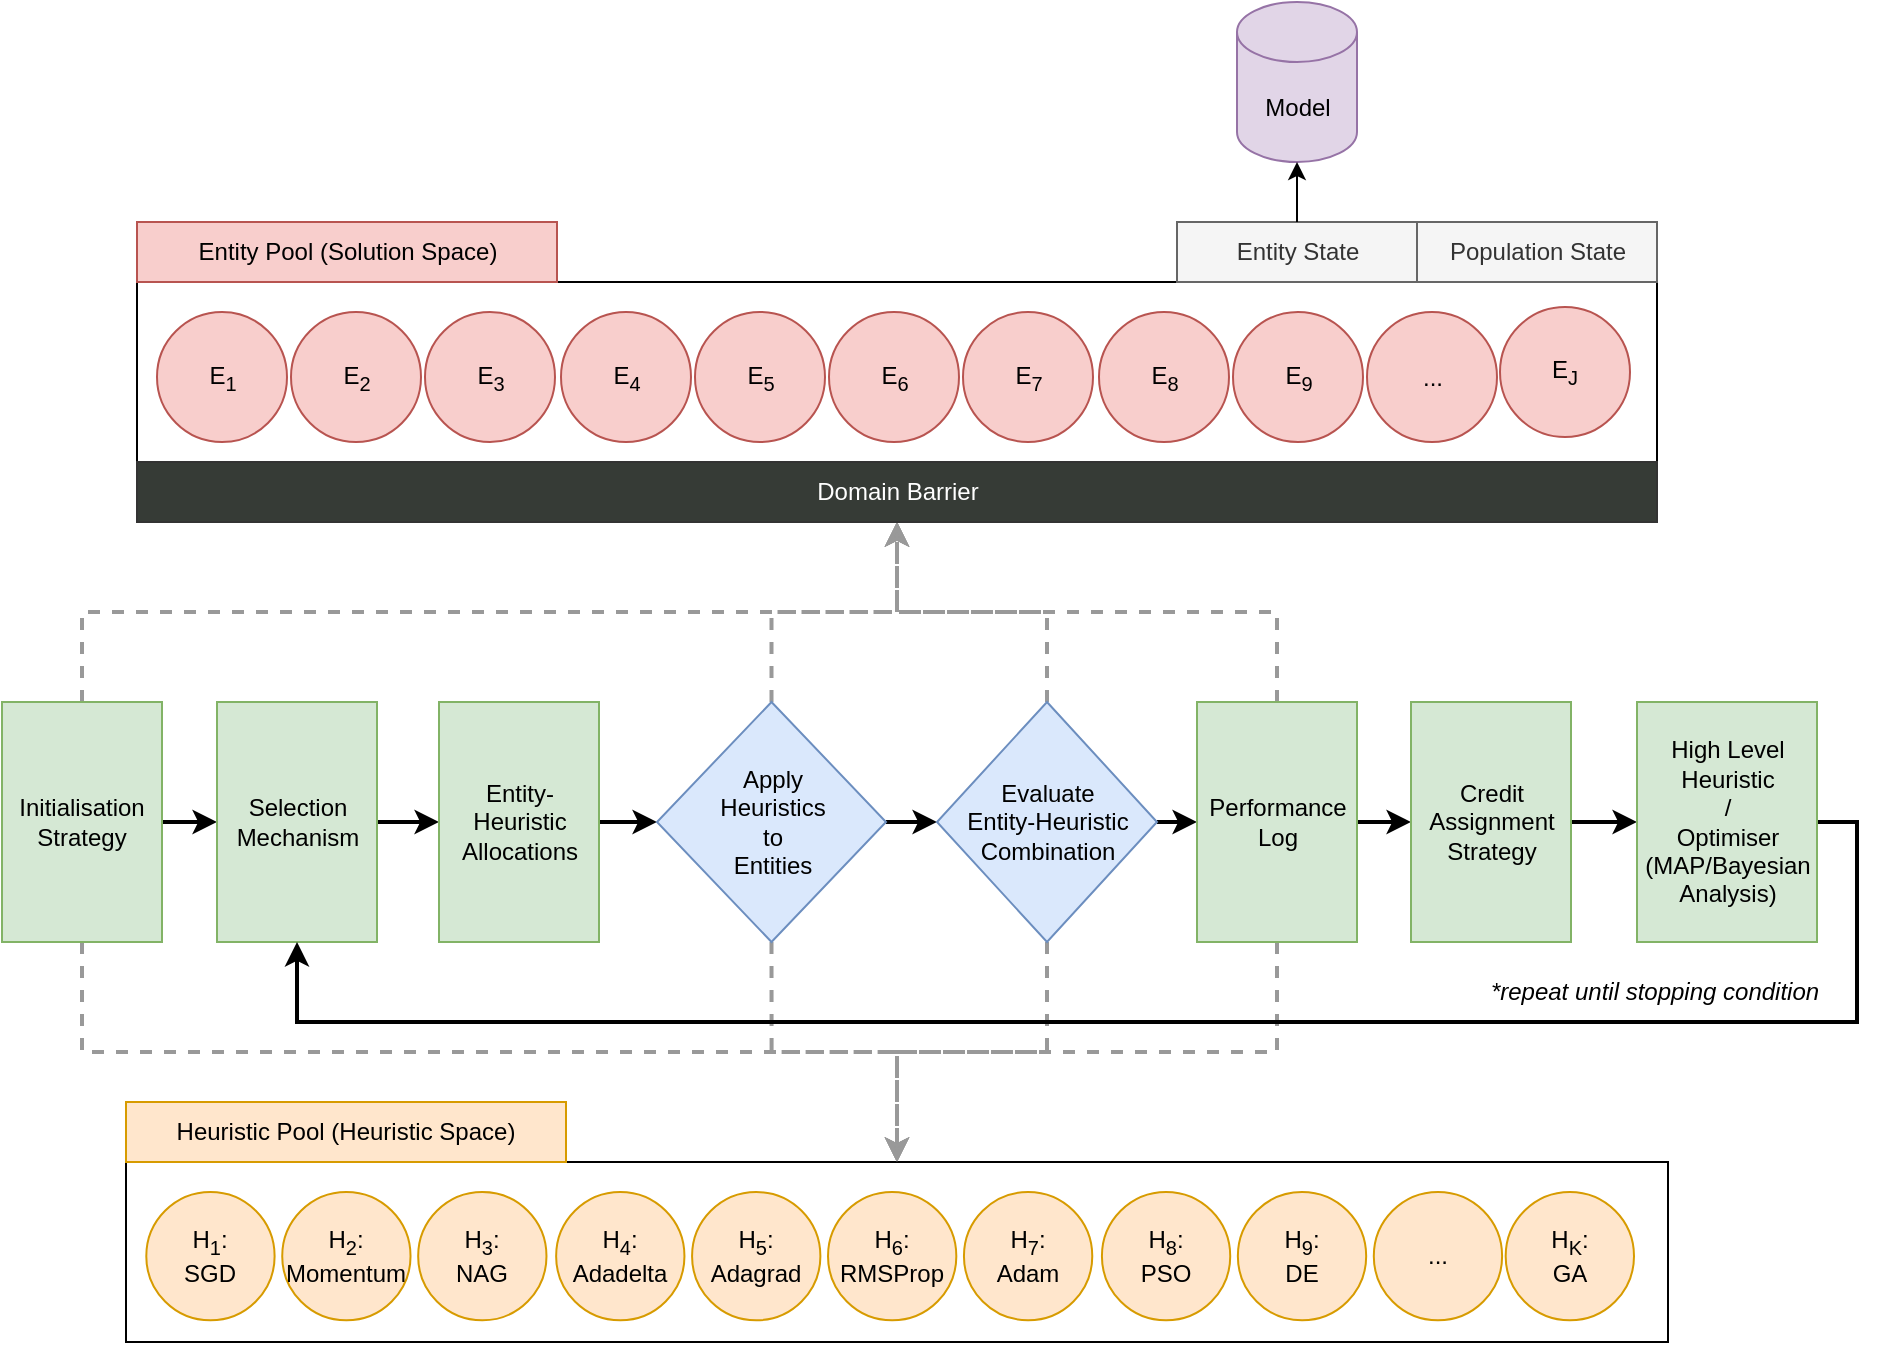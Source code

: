 <mxfile version="16.0.2" type="device"><diagram id="PXAP53fBq57BsiQlXz8S" name="Page-1"><mxGraphModel dx="1106" dy="3335" grid="1" gridSize="10" guides="1" tooltips="1" connect="1" arrows="1" fold="1" page="1" pageScale="1" pageWidth="827" pageHeight="1169" math="0" shadow="0"><root><mxCell id="0"/><mxCell id="1" parent="0"/><mxCell id="_pVpF8dIEmrL4xhL9jku-74" style="edgeStyle=orthogonalEdgeStyle;rounded=0;orthogonalLoop=1;jettySize=auto;html=1;entryX=0.5;entryY=1;entryDx=0;entryDy=0;dashed=1;strokeWidth=2;strokeColor=#999999;" parent="1" source="_pVpF8dIEmrL4xhL9jku-64" target="_pVpF8dIEmrL4xhL9jku-102" edge="1"><mxGeometry relative="1" as="geometry"/></mxCell><mxCell id="_pVpF8dIEmrL4xhL9jku-78" style="edgeStyle=orthogonalEdgeStyle;rounded=0;orthogonalLoop=1;jettySize=auto;html=1;entryX=0;entryY=0.5;entryDx=0;entryDy=0;strokeWidth=2;" parent="1" source="_pVpF8dIEmrL4xhL9jku-64" target="_pVpF8dIEmrL4xhL9jku-65" edge="1"><mxGeometry relative="1" as="geometry"/></mxCell><mxCell id="_pVpF8dIEmrL4xhL9jku-96" style="edgeStyle=orthogonalEdgeStyle;rounded=0;orthogonalLoop=1;jettySize=auto;html=1;entryX=0.5;entryY=0;entryDx=0;entryDy=0;dashed=1;strokeWidth=2;strokeColor=#999999;" parent="1" source="_pVpF8dIEmrL4xhL9jku-64" target="_pVpF8dIEmrL4xhL9jku-12" edge="1"><mxGeometry relative="1" as="geometry"/></mxCell><mxCell id="_pVpF8dIEmrL4xhL9jku-64" value="Initialisation Strategy" style="text;html=1;strokeColor=#82b366;fillColor=#d5e8d4;align=center;verticalAlign=middle;whiteSpace=wrap;rounded=0;" parent="1" vertex="1"><mxGeometry x="20" y="-1960" width="80" height="120" as="geometry"/></mxCell><mxCell id="_pVpF8dIEmrL4xhL9jku-79" style="edgeStyle=orthogonalEdgeStyle;rounded=0;orthogonalLoop=1;jettySize=auto;html=1;entryX=0;entryY=0.5;entryDx=0;entryDy=0;strokeWidth=2;" parent="1" source="_pVpF8dIEmrL4xhL9jku-65" target="_pVpF8dIEmrL4xhL9jku-66" edge="1"><mxGeometry relative="1" as="geometry"/></mxCell><mxCell id="_pVpF8dIEmrL4xhL9jku-65" value="Selection Mechanism" style="text;html=1;strokeColor=#82b366;fillColor=#d5e8d4;align=center;verticalAlign=middle;whiteSpace=wrap;rounded=0;" parent="1" vertex="1"><mxGeometry x="127.5" y="-1960" width="80" height="120" as="geometry"/></mxCell><mxCell id="_pVpF8dIEmrL4xhL9jku-80" style="edgeStyle=orthogonalEdgeStyle;rounded=0;orthogonalLoop=1;jettySize=auto;html=1;entryX=0;entryY=0.5;entryDx=0;entryDy=0;strokeWidth=2;" parent="1" source="_pVpF8dIEmrL4xhL9jku-66" target="_pVpF8dIEmrL4xhL9jku-70" edge="1"><mxGeometry relative="1" as="geometry"/></mxCell><mxCell id="_pVpF8dIEmrL4xhL9jku-66" value="Entity-Heuristic Allocations" style="text;html=1;strokeColor=#82b366;fillColor=#d5e8d4;align=center;verticalAlign=middle;whiteSpace=wrap;rounded=0;" parent="1" vertex="1"><mxGeometry x="238.5" y="-1960" width="80" height="120" as="geometry"/></mxCell><mxCell id="_pVpF8dIEmrL4xhL9jku-82" style="edgeStyle=orthogonalEdgeStyle;rounded=0;orthogonalLoop=1;jettySize=auto;html=1;entryX=0.5;entryY=1;entryDx=0;entryDy=0;dashed=1;strokeWidth=2;strokeColor=#999999;" parent="1" source="_pVpF8dIEmrL4xhL9jku-70" target="_pVpF8dIEmrL4xhL9jku-102" edge="1"><mxGeometry relative="1" as="geometry"><mxPoint x="397.5" y="-2010" as="targetPoint"/></mxGeometry></mxCell><mxCell id="_pVpF8dIEmrL4xhL9jku-88" style="edgeStyle=orthogonalEdgeStyle;rounded=0;orthogonalLoop=1;jettySize=auto;html=1;exitX=1;exitY=0.5;exitDx=0;exitDy=0;entryX=0;entryY=0.5;entryDx=0;entryDy=0;strokeWidth=2;" parent="1" source="_pVpF8dIEmrL4xhL9jku-70" target="_pVpF8dIEmrL4xhL9jku-71" edge="1"><mxGeometry relative="1" as="geometry"/></mxCell><mxCell id="_pVpF8dIEmrL4xhL9jku-97" style="edgeStyle=orthogonalEdgeStyle;rounded=0;orthogonalLoop=1;jettySize=auto;html=1;exitX=0.5;exitY=1;exitDx=0;exitDy=0;entryX=0.5;entryY=0;entryDx=0;entryDy=0;dashed=1;strokeWidth=2;strokeColor=#999999;" parent="1" source="_pVpF8dIEmrL4xhL9jku-70" target="_pVpF8dIEmrL4xhL9jku-12" edge="1"><mxGeometry relative="1" as="geometry"/></mxCell><mxCell id="_pVpF8dIEmrL4xhL9jku-70" value="Apply&lt;br&gt;Heuristics&lt;br&gt;to&lt;br&gt;Entities" style="rhombus;whiteSpace=wrap;html=1;strokeColor=#6c8ebf;fillColor=#dae8fc;" parent="1" vertex="1"><mxGeometry x="347.5" y="-1960" width="114.5" height="120" as="geometry"/></mxCell><mxCell id="_pVpF8dIEmrL4xhL9jku-99" style="edgeStyle=orthogonalEdgeStyle;rounded=0;orthogonalLoop=1;jettySize=auto;html=1;exitX=0.5;exitY=1;exitDx=0;exitDy=0;entryX=0.5;entryY=0;entryDx=0;entryDy=0;dashed=1;strokeWidth=2;strokeColor=#999999;" parent="1" source="_pVpF8dIEmrL4xhL9jku-71" target="_pVpF8dIEmrL4xhL9jku-12" edge="1"><mxGeometry relative="1" as="geometry"/></mxCell><mxCell id="_pVpF8dIEmrL4xhL9jku-104" style="edgeStyle=orthogonalEdgeStyle;rounded=0;orthogonalLoop=1;jettySize=auto;html=1;exitX=1;exitY=0.5;exitDx=0;exitDy=0;entryX=0;entryY=0.5;entryDx=0;entryDy=0;strokeWidth=2;" parent="1" source="_pVpF8dIEmrL4xhL9jku-71" target="_pVpF8dIEmrL4xhL9jku-75" edge="1"><mxGeometry relative="1" as="geometry"/></mxCell><mxCell id="oLgJdUeR3MQtoSDauqwR-8" style="edgeStyle=orthogonalEdgeStyle;rounded=0;orthogonalLoop=1;jettySize=auto;html=1;exitX=0.5;exitY=0;exitDx=0;exitDy=0;entryX=0.5;entryY=1;entryDx=0;entryDy=0;fontColor=#FFFFFF;dashed=1;strokeWidth=2;strokeColor=#999999;" edge="1" parent="1" source="_pVpF8dIEmrL4xhL9jku-71" target="_pVpF8dIEmrL4xhL9jku-102"><mxGeometry relative="1" as="geometry"/></mxCell><mxCell id="_pVpF8dIEmrL4xhL9jku-71" value="Evaluate&lt;br&gt;Entity-Heuristic&lt;br&gt;Combination" style="rhombus;whiteSpace=wrap;html=1;strokeColor=#6c8ebf;fillColor=#dae8fc;" parent="1" vertex="1"><mxGeometry x="487.5" y="-1960" width="110" height="120" as="geometry"/></mxCell><mxCell id="_pVpF8dIEmrL4xhL9jku-72" value="" style="group" parent="1" vertex="1" connectable="0"><mxGeometry x="82" y="-1760" width="771" height="120" as="geometry"/></mxCell><mxCell id="_pVpF8dIEmrL4xhL9jku-12" value="" style="rounded=0;whiteSpace=wrap;html=1;" parent="_pVpF8dIEmrL4xhL9jku-72" vertex="1"><mxGeometry y="30" width="771.0" height="90" as="geometry"/></mxCell><mxCell id="_pVpF8dIEmrL4xhL9jku-15" value="H&lt;sub&gt;1&lt;/sub&gt;:&lt;br&gt;SGD" style="ellipse;whiteSpace=wrap;html=1;aspect=fixed;fillColor=#ffe6cc;strokeColor=#d79b00;" parent="_pVpF8dIEmrL4xhL9jku-72" vertex="1"><mxGeometry x="10.145" y="45" width="64.157" height="64.157" as="geometry"/></mxCell><mxCell id="_pVpF8dIEmrL4xhL9jku-16" value="H&lt;sub&gt;2&lt;/sub&gt;:&lt;br&gt;Momentum" style="ellipse;whiteSpace=wrap;html=1;aspect=fixed;fillColor=#ffe6cc;strokeColor=#d79b00;" parent="_pVpF8dIEmrL4xhL9jku-72" vertex="1"><mxGeometry x="78.114" y="45" width="64.157" height="64.157" as="geometry"/></mxCell><mxCell id="_pVpF8dIEmrL4xhL9jku-17" value="H&lt;sub&gt;3&lt;/sub&gt;:&lt;br&gt;NAG" style="ellipse;whiteSpace=wrap;html=1;aspect=fixed;fillColor=#ffe6cc;strokeColor=#d79b00;" parent="_pVpF8dIEmrL4xhL9jku-72" vertex="1"><mxGeometry x="146.084" y="45" width="64.157" height="64.157" as="geometry"/></mxCell><mxCell id="_pVpF8dIEmrL4xhL9jku-18" value="H&lt;sub&gt;4&lt;/sub&gt;: Adadelta" style="ellipse;whiteSpace=wrap;html=1;aspect=fixed;fillColor=#ffe6cc;strokeColor=#d79b00;" parent="_pVpF8dIEmrL4xhL9jku-72" vertex="1"><mxGeometry x="215.068" y="45" width="64.157" height="64.157" as="geometry"/></mxCell><mxCell id="_pVpF8dIEmrL4xhL9jku-19" value="H&lt;sub&gt;5&lt;/sub&gt;:&lt;br&gt;Adagrad" style="ellipse;whiteSpace=wrap;html=1;aspect=fixed;fillColor=#ffe6cc;strokeColor=#d79b00;" parent="_pVpF8dIEmrL4xhL9jku-72" vertex="1"><mxGeometry x="283.038" y="45" width="64.157" height="64.157" as="geometry"/></mxCell><mxCell id="_pVpF8dIEmrL4xhL9jku-20" value="H&lt;sub&gt;6&lt;/sub&gt;:&lt;br&gt;RMSProp" style="ellipse;whiteSpace=wrap;html=1;aspect=fixed;fillColor=#ffe6cc;strokeColor=#d79b00;" parent="_pVpF8dIEmrL4xhL9jku-72" vertex="1"><mxGeometry x="351.008" y="45" width="64.157" height="64.157" as="geometry"/></mxCell><mxCell id="_pVpF8dIEmrL4xhL9jku-21" value="H&lt;sub&gt;7&lt;/sub&gt;:&lt;br&gt;Adam" style="ellipse;whiteSpace=wrap;html=1;aspect=fixed;fillColor=#ffe6cc;strokeColor=#d79b00;" parent="_pVpF8dIEmrL4xhL9jku-72" vertex="1"><mxGeometry x="418.978" y="45" width="64.157" height="64.157" as="geometry"/></mxCell><mxCell id="_pVpF8dIEmrL4xhL9jku-22" value="H&lt;sub&gt;8&lt;/sub&gt;:&lt;br&gt;PSO" style="ellipse;whiteSpace=wrap;html=1;aspect=fixed;fillColor=#ffe6cc;strokeColor=#d79b00;" parent="_pVpF8dIEmrL4xhL9jku-72" vertex="1"><mxGeometry x="487.962" y="45" width="64.157" height="64.157" as="geometry"/></mxCell><mxCell id="_pVpF8dIEmrL4xhL9jku-23" value="H&lt;sub&gt;9&lt;/sub&gt;:&lt;br&gt;DE" style="ellipse;whiteSpace=wrap;html=1;aspect=fixed;fillColor=#ffe6cc;strokeColor=#d79b00;" parent="_pVpF8dIEmrL4xhL9jku-72" vertex="1"><mxGeometry x="555.932" y="45" width="64.157" height="64.157" as="geometry"/></mxCell><mxCell id="_pVpF8dIEmrL4xhL9jku-25" value="..." style="ellipse;whiteSpace=wrap;html=1;aspect=fixed;fillColor=#ffe6cc;strokeColor=#d79b00;" parent="_pVpF8dIEmrL4xhL9jku-72" vertex="1"><mxGeometry x="623.901" y="45" width="64.157" height="64.157" as="geometry"/></mxCell><mxCell id="_pVpF8dIEmrL4xhL9jku-26" value="Heuristic Pool (Heuristic Space)" style="text;html=1;strokeColor=#d79b00;fillColor=#ffe6cc;align=center;verticalAlign=middle;whiteSpace=wrap;rounded=0;" parent="_pVpF8dIEmrL4xhL9jku-72" vertex="1"><mxGeometry width="220" height="30" as="geometry"/></mxCell><mxCell id="_pVpF8dIEmrL4xhL9jku-28" value="H&lt;sub&gt;K&lt;/sub&gt;:&lt;br&gt;GA" style="ellipse;whiteSpace=wrap;html=1;aspect=fixed;fillColor=#ffe6cc;strokeColor=#d79b00;" parent="_pVpF8dIEmrL4xhL9jku-72" vertex="1"><mxGeometry x="689.842" y="45" width="64.157" height="64.157" as="geometry"/></mxCell><mxCell id="_pVpF8dIEmrL4xhL9jku-101" style="edgeStyle=orthogonalEdgeStyle;rounded=0;orthogonalLoop=1;jettySize=auto;html=1;exitX=1;exitY=0.5;exitDx=0;exitDy=0;entryX=0;entryY=0.5;entryDx=0;entryDy=0;strokeWidth=2;" parent="1" source="_pVpF8dIEmrL4xhL9jku-75" target="_pVpF8dIEmrL4xhL9jku-76" edge="1"><mxGeometry relative="1" as="geometry"/></mxCell><mxCell id="_pVpF8dIEmrL4xhL9jku-107" style="edgeStyle=orthogonalEdgeStyle;rounded=0;orthogonalLoop=1;jettySize=auto;html=1;exitX=0.5;exitY=0;exitDx=0;exitDy=0;entryX=0.5;entryY=1;entryDx=0;entryDy=0;dashed=1;strokeWidth=2;strokeColor=#999999;" parent="1" source="_pVpF8dIEmrL4xhL9jku-75" target="_pVpF8dIEmrL4xhL9jku-102" edge="1"><mxGeometry relative="1" as="geometry"/></mxCell><mxCell id="_pVpF8dIEmrL4xhL9jku-108" style="edgeStyle=orthogonalEdgeStyle;rounded=0;orthogonalLoop=1;jettySize=auto;html=1;exitX=0.5;exitY=1;exitDx=0;exitDy=0;entryX=0.5;entryY=0;entryDx=0;entryDy=0;dashed=1;strokeWidth=2;strokeColor=#999999;" parent="1" source="_pVpF8dIEmrL4xhL9jku-75" target="_pVpF8dIEmrL4xhL9jku-12" edge="1"><mxGeometry relative="1" as="geometry"/></mxCell><mxCell id="_pVpF8dIEmrL4xhL9jku-75" value="Performance Log" style="text;html=1;strokeColor=#82b366;fillColor=#d5e8d4;align=center;verticalAlign=middle;whiteSpace=wrap;rounded=0;" parent="1" vertex="1"><mxGeometry x="617.5" y="-1960" width="80" height="120" as="geometry"/></mxCell><mxCell id="_pVpF8dIEmrL4xhL9jku-110" style="edgeStyle=orthogonalEdgeStyle;rounded=0;orthogonalLoop=1;jettySize=auto;html=1;exitX=1;exitY=0.5;exitDx=0;exitDy=0;entryX=0;entryY=0.5;entryDx=0;entryDy=0;strokeWidth=2;" parent="1" source="_pVpF8dIEmrL4xhL9jku-76" target="_pVpF8dIEmrL4xhL9jku-105" edge="1"><mxGeometry relative="1" as="geometry"/></mxCell><mxCell id="_pVpF8dIEmrL4xhL9jku-76" value="Credit Assignment Strategy" style="text;html=1;strokeColor=#82b366;fillColor=#d5e8d4;align=center;verticalAlign=middle;whiteSpace=wrap;rounded=0;" parent="1" vertex="1"><mxGeometry x="724.5" y="-1960" width="80" height="120" as="geometry"/></mxCell><mxCell id="_pVpF8dIEmrL4xhL9jku-111" style="edgeStyle=orthogonalEdgeStyle;rounded=0;orthogonalLoop=1;jettySize=auto;html=1;exitX=1;exitY=0.5;exitDx=0;exitDy=0;entryX=0.5;entryY=1;entryDx=0;entryDy=0;strokeWidth=2;" parent="1" source="_pVpF8dIEmrL4xhL9jku-105" target="_pVpF8dIEmrL4xhL9jku-65" edge="1"><mxGeometry relative="1" as="geometry"><Array as="points"><mxPoint x="947.5" y="-1900"/><mxPoint x="947.5" y="-1800"/><mxPoint x="167.5" y="-1800"/></Array></mxGeometry></mxCell><mxCell id="_pVpF8dIEmrL4xhL9jku-105" value="High Level Heuristic&lt;br&gt;/&lt;br&gt;Optimiser (MAP/Bayesian Analysis)" style="text;html=1;strokeColor=#82b366;fillColor=#d5e8d4;align=center;verticalAlign=middle;whiteSpace=wrap;rounded=0;" parent="1" vertex="1"><mxGeometry x="837.5" y="-1960" width="90" height="120" as="geometry"/></mxCell><mxCell id="_pVpF8dIEmrL4xhL9jku-106" value="" style="group" parent="1" vertex="1" connectable="0"><mxGeometry x="87.5" y="-2240" width="760" height="180" as="geometry"/></mxCell><mxCell id="_pVpF8dIEmrL4xhL9jku-34" value="" style="rounded=0;whiteSpace=wrap;html=1;" parent="_pVpF8dIEmrL4xhL9jku-106" vertex="1"><mxGeometry y="70" width="760" height="90" as="geometry"/></mxCell><mxCell id="_pVpF8dIEmrL4xhL9jku-35" value="E&lt;sub&gt;1&lt;/sub&gt;" style="ellipse;whiteSpace=wrap;html=1;aspect=fixed;fillColor=#f8cecc;strokeColor=#b85450;" parent="_pVpF8dIEmrL4xhL9jku-106" vertex="1"><mxGeometry x="10" y="85" width="65" height="65" as="geometry"/></mxCell><mxCell id="_pVpF8dIEmrL4xhL9jku-36" value="E&lt;sub&gt;2&lt;/sub&gt;" style="ellipse;whiteSpace=wrap;html=1;aspect=fixed;fillColor=#f8cecc;strokeColor=#b85450;" parent="_pVpF8dIEmrL4xhL9jku-106" vertex="1"><mxGeometry x="77" y="85" width="65" height="65" as="geometry"/></mxCell><mxCell id="_pVpF8dIEmrL4xhL9jku-37" value="E&lt;sub&gt;3&lt;/sub&gt;" style="ellipse;whiteSpace=wrap;html=1;aspect=fixed;fillColor=#f8cecc;strokeColor=#b85450;" parent="_pVpF8dIEmrL4xhL9jku-106" vertex="1"><mxGeometry x="144" y="85" width="65" height="65" as="geometry"/></mxCell><mxCell id="_pVpF8dIEmrL4xhL9jku-38" value="E&lt;sub&gt;4&lt;/sub&gt;" style="ellipse;whiteSpace=wrap;html=1;aspect=fixed;fillColor=#f8cecc;strokeColor=#b85450;" parent="_pVpF8dIEmrL4xhL9jku-106" vertex="1"><mxGeometry x="212" y="85" width="65" height="65" as="geometry"/></mxCell><mxCell id="_pVpF8dIEmrL4xhL9jku-39" value="E&lt;sub&gt;5&lt;/sub&gt;" style="ellipse;whiteSpace=wrap;html=1;aspect=fixed;fillColor=#f8cecc;strokeColor=#b85450;" parent="_pVpF8dIEmrL4xhL9jku-106" vertex="1"><mxGeometry x="279" y="85" width="65" height="65" as="geometry"/></mxCell><mxCell id="_pVpF8dIEmrL4xhL9jku-40" value="E&lt;sub&gt;6&lt;/sub&gt;" style="ellipse;whiteSpace=wrap;html=1;aspect=fixed;fillColor=#f8cecc;strokeColor=#b85450;" parent="_pVpF8dIEmrL4xhL9jku-106" vertex="1"><mxGeometry x="346" y="85" width="65" height="65" as="geometry"/></mxCell><mxCell id="_pVpF8dIEmrL4xhL9jku-41" value="E&lt;sub&gt;7&lt;/sub&gt;" style="ellipse;whiteSpace=wrap;html=1;aspect=fixed;fillColor=#f8cecc;strokeColor=#b85450;" parent="_pVpF8dIEmrL4xhL9jku-106" vertex="1"><mxGeometry x="413" y="85" width="65" height="65" as="geometry"/></mxCell><mxCell id="_pVpF8dIEmrL4xhL9jku-42" value="E&lt;sub&gt;8&lt;/sub&gt;" style="ellipse;whiteSpace=wrap;html=1;aspect=fixed;fillColor=#f8cecc;strokeColor=#b85450;" parent="_pVpF8dIEmrL4xhL9jku-106" vertex="1"><mxGeometry x="481" y="85" width="65" height="65" as="geometry"/></mxCell><mxCell id="_pVpF8dIEmrL4xhL9jku-43" value="E&lt;sub&gt;9&lt;/sub&gt;" style="ellipse;whiteSpace=wrap;html=1;aspect=fixed;fillColor=#f8cecc;strokeColor=#b85450;" parent="_pVpF8dIEmrL4xhL9jku-106" vertex="1"><mxGeometry x="548" y="85" width="65" height="65" as="geometry"/></mxCell><mxCell id="_pVpF8dIEmrL4xhL9jku-44" value="..." style="ellipse;whiteSpace=wrap;html=1;aspect=fixed;fillColor=#f8cecc;strokeColor=#b85450;" parent="_pVpF8dIEmrL4xhL9jku-106" vertex="1"><mxGeometry x="615" y="85" width="65" height="65" as="geometry"/></mxCell><mxCell id="_pVpF8dIEmrL4xhL9jku-45" value="Entity Pool (Solution Space)" style="text;html=1;strokeColor=#b85450;fillColor=#f8cecc;align=center;verticalAlign=middle;whiteSpace=wrap;rounded=0;" parent="_pVpF8dIEmrL4xhL9jku-106" vertex="1"><mxGeometry y="40" width="210" height="30" as="geometry"/></mxCell><mxCell id="_pVpF8dIEmrL4xhL9jku-46" value="E&lt;sub&gt;J&lt;/sub&gt;" style="ellipse;whiteSpace=wrap;html=1;aspect=fixed;fillColor=#f8cecc;strokeColor=#b85450;" parent="_pVpF8dIEmrL4xhL9jku-106" vertex="1"><mxGeometry x="681.5" y="82.5" width="65" height="65" as="geometry"/></mxCell><mxCell id="_pVpF8dIEmrL4xhL9jku-63" value="Entity State" style="text;html=1;strokeColor=#666666;fillColor=#f5f5f5;align=center;verticalAlign=middle;whiteSpace=wrap;rounded=0;fontColor=#333333;" parent="_pVpF8dIEmrL4xhL9jku-106" vertex="1"><mxGeometry x="520" y="40" width="120" height="30" as="geometry"/></mxCell><mxCell id="_pVpF8dIEmrL4xhL9jku-52" value="Population State" style="text;html=1;strokeColor=#666666;fillColor=#f5f5f5;align=center;verticalAlign=middle;whiteSpace=wrap;rounded=0;fontColor=#333333;" parent="_pVpF8dIEmrL4xhL9jku-106" vertex="1"><mxGeometry x="640" y="40" width="120" height="30" as="geometry"/></mxCell><mxCell id="_pVpF8dIEmrL4xhL9jku-112" value="*repeat until stopping condition" style="text;html=1;strokeColor=none;fillColor=none;align=center;verticalAlign=middle;whiteSpace=wrap;rounded=0;fontStyle=2" parent="1" vertex="1"><mxGeometry x="744.5" y="-1830" width="203" height="30" as="geometry"/></mxCell><mxCell id="_pVpF8dIEmrL4xhL9jku-102" value="Domain Barrier" style="text;html=1;strokeColor=#333333;fillColor=#363B36;align=center;verticalAlign=middle;whiteSpace=wrap;rounded=0;fontColor=#FFFFFF;" parent="1" vertex="1"><mxGeometry x="87.5" y="-2080" width="760" height="30" as="geometry"/></mxCell><mxCell id="oLgJdUeR3MQtoSDauqwR-10" value="Model" style="shape=cylinder3;whiteSpace=wrap;html=1;boundedLbl=1;backgroundOutline=1;size=15;strokeColor=#9673a6;fillColor=#e1d5e7;" vertex="1" parent="1"><mxGeometry x="637.5" y="-2310" width="60" height="80" as="geometry"/></mxCell><mxCell id="oLgJdUeR3MQtoSDauqwR-11" style="edgeStyle=orthogonalEdgeStyle;rounded=0;orthogonalLoop=1;jettySize=auto;html=1;entryX=0.5;entryY=1;entryDx=0;entryDy=0;entryPerimeter=0;fontColor=#FFFFFF;" edge="1" parent="1" source="_pVpF8dIEmrL4xhL9jku-63" target="oLgJdUeR3MQtoSDauqwR-10"><mxGeometry relative="1" as="geometry"/></mxCell></root></mxGraphModel></diagram></mxfile>